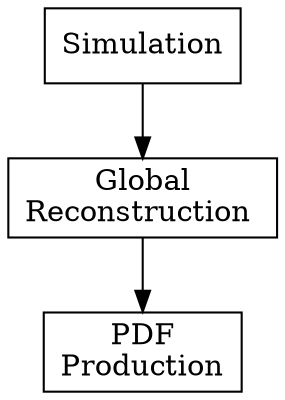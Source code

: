 digraph pdfprodflow {
b1 -> b2 -> b3;
b1 [shape=box,label="Simulation"];
b2 [shape=box,label="Global\nReconstruction "];
b3 [shape=box,label="PDF\nProduction"];
}
